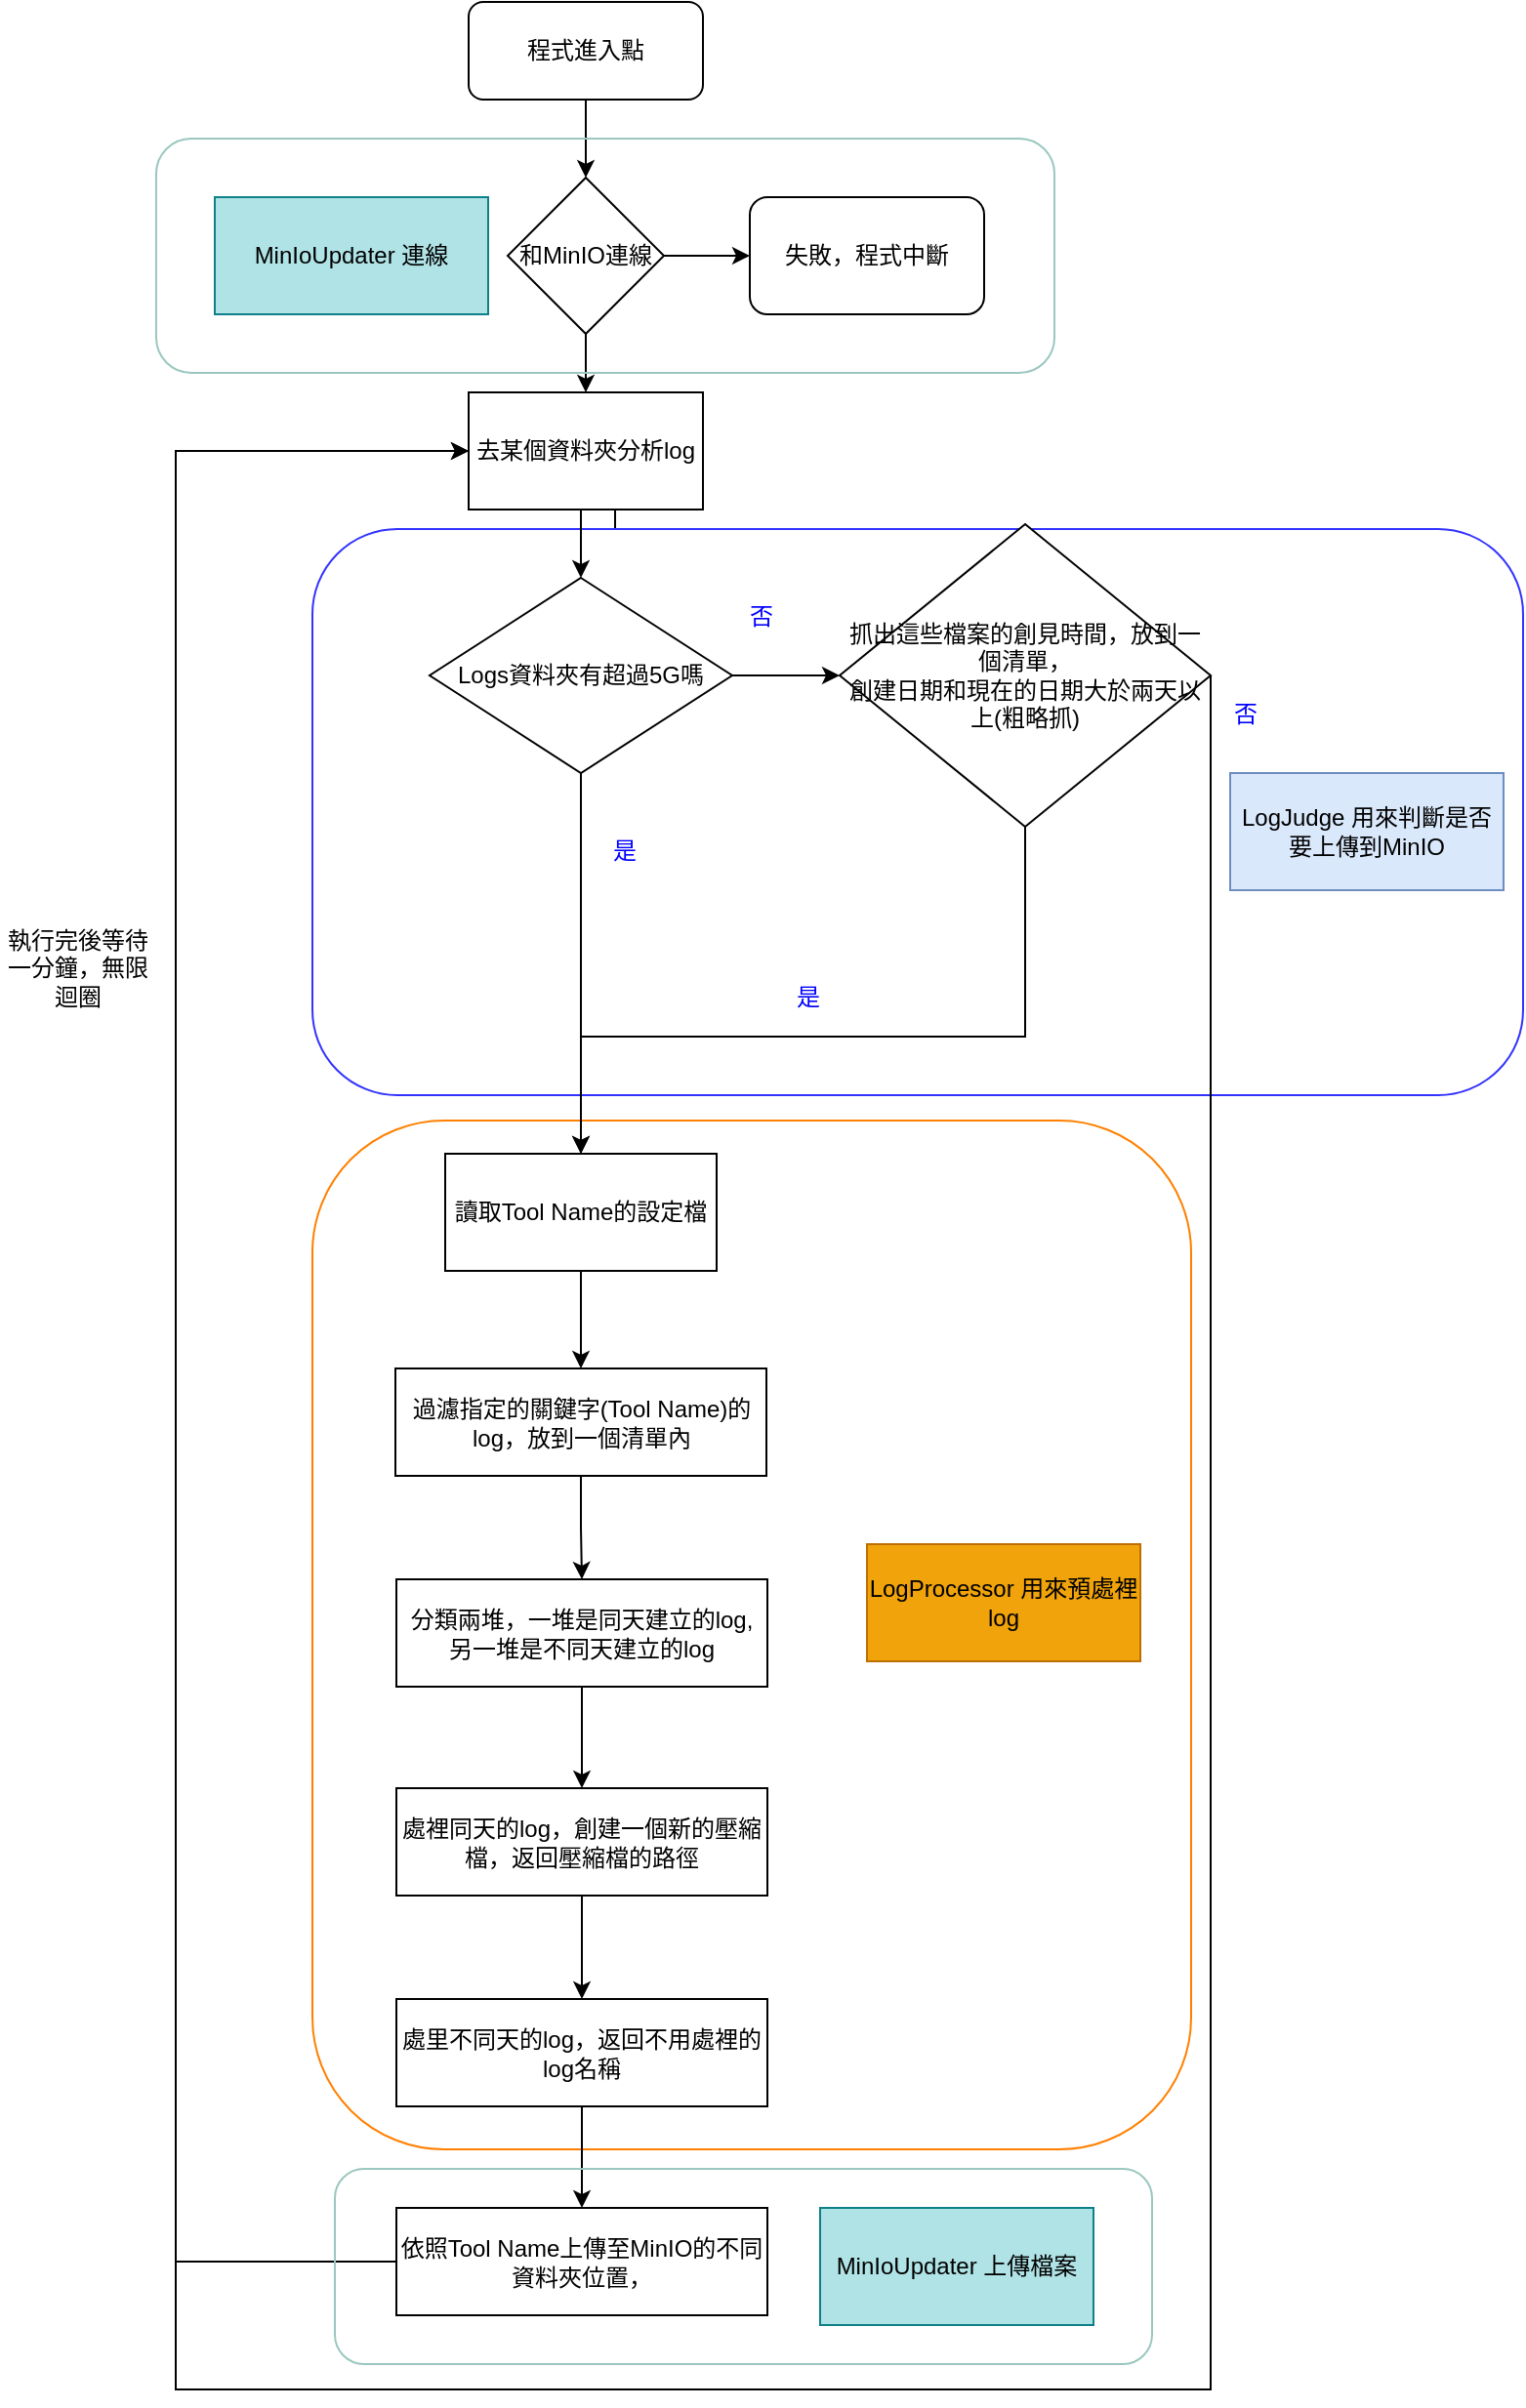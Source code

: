 <mxfile version="20.7.4" type="device"><diagram id="bmcyq10B7S1Xy-x4QKBW" name="第 1 页"><mxGraphModel dx="1086" dy="617" grid="1" gridSize="10" guides="1" tooltips="1" connect="1" arrows="1" fold="1" page="1" pageScale="1" pageWidth="827" pageHeight="1169" math="0" shadow="0"><root><mxCell id="0"/><mxCell id="1" parent="0"/><mxCell id="OcOeoNULI_Rz9cVZOlyY-70" value="" style="rounded=1;whiteSpace=wrap;html=1;fillColor=none;strokeColor=#FF8000;fontColor=#0000FF;" vertex="1" parent="1"><mxGeometry x="190" y="643" width="450" height="527" as="geometry"/></mxCell><mxCell id="OcOeoNULI_Rz9cVZOlyY-78" style="edgeStyle=orthogonalEdgeStyle;rounded=0;orthogonalLoop=1;jettySize=auto;html=1;exitX=0.25;exitY=0;exitDx=0;exitDy=0;fontColor=#0000FF;" edge="1" parent="1" source="OcOeoNULI_Rz9cVZOlyY-43" target="OcOeoNULI_Rz9cVZOlyY-5"><mxGeometry relative="1" as="geometry"/></mxCell><mxCell id="OcOeoNULI_Rz9cVZOlyY-43" value="" style="rounded=1;whiteSpace=wrap;html=1;fillColor=none;strokeColor=#3333FF;fontColor=#0000FF;" vertex="1" parent="1"><mxGeometry x="190" y="340" width="620" height="290" as="geometry"/></mxCell><mxCell id="OcOeoNULI_Rz9cVZOlyY-3" style="edgeStyle=orthogonalEdgeStyle;rounded=0;orthogonalLoop=1;jettySize=auto;html=1;exitX=0.5;exitY=1;exitDx=0;exitDy=0;entryX=0.5;entryY=0;entryDx=0;entryDy=0;" edge="1" parent="1" source="OcOeoNULI_Rz9cVZOlyY-1" target="OcOeoNULI_Rz9cVZOlyY-2"><mxGeometry relative="1" as="geometry"/></mxCell><mxCell id="OcOeoNULI_Rz9cVZOlyY-1" value="程式進入點" style="rounded=1;whiteSpace=wrap;html=1;" vertex="1" parent="1"><mxGeometry x="270" y="70" width="120" height="50" as="geometry"/></mxCell><mxCell id="OcOeoNULI_Rz9cVZOlyY-6" style="edgeStyle=orthogonalEdgeStyle;rounded=0;orthogonalLoop=1;jettySize=auto;html=1;exitX=0.5;exitY=1;exitDx=0;exitDy=0;entryX=0.5;entryY=0;entryDx=0;entryDy=0;" edge="1" parent="1" source="OcOeoNULI_Rz9cVZOlyY-2" target="OcOeoNULI_Rz9cVZOlyY-5"><mxGeometry relative="1" as="geometry"/></mxCell><mxCell id="OcOeoNULI_Rz9cVZOlyY-7" style="edgeStyle=orthogonalEdgeStyle;rounded=0;orthogonalLoop=1;jettySize=auto;html=1;exitX=1;exitY=0.5;exitDx=0;exitDy=0;" edge="1" parent="1" source="OcOeoNULI_Rz9cVZOlyY-2" target="OcOeoNULI_Rz9cVZOlyY-4"><mxGeometry relative="1" as="geometry"/></mxCell><mxCell id="OcOeoNULI_Rz9cVZOlyY-2" value="和MinIO連線" style="rhombus;whiteSpace=wrap;html=1;" vertex="1" parent="1"><mxGeometry x="290" y="160" width="80" height="80" as="geometry"/></mxCell><mxCell id="OcOeoNULI_Rz9cVZOlyY-4" value="失敗，程式中斷" style="rounded=1;whiteSpace=wrap;html=1;" vertex="1" parent="1"><mxGeometry x="414" y="170" width="120" height="60" as="geometry"/></mxCell><mxCell id="OcOeoNULI_Rz9cVZOlyY-38" style="edgeStyle=orthogonalEdgeStyle;rounded=0;orthogonalLoop=1;jettySize=auto;html=1;exitX=0.5;exitY=1;exitDx=0;exitDy=0;entryX=0.5;entryY=0;entryDx=0;entryDy=0;" edge="1" parent="1" source="OcOeoNULI_Rz9cVZOlyY-5" target="OcOeoNULI_Rz9cVZOlyY-21"><mxGeometry relative="1" as="geometry"/></mxCell><mxCell id="OcOeoNULI_Rz9cVZOlyY-5" value="去某個資料夾分析log" style="rounded=0;whiteSpace=wrap;html=1;" vertex="1" parent="1"><mxGeometry x="270" y="270" width="120" height="60" as="geometry"/></mxCell><mxCell id="OcOeoNULI_Rz9cVZOlyY-24" style="edgeStyle=orthogonalEdgeStyle;rounded=0;orthogonalLoop=1;jettySize=auto;html=1;exitX=1;exitY=0.5;exitDx=0;exitDy=0;entryX=0;entryY=0.5;entryDx=0;entryDy=0;" edge="1" parent="1" source="OcOeoNULI_Rz9cVZOlyY-21" target="OcOeoNULI_Rz9cVZOlyY-45"><mxGeometry relative="1" as="geometry"><mxPoint x="447.5" y="415" as="targetPoint"/></mxGeometry></mxCell><mxCell id="OcOeoNULI_Rz9cVZOlyY-39" style="edgeStyle=orthogonalEdgeStyle;rounded=0;orthogonalLoop=1;jettySize=auto;html=1;exitX=0.5;exitY=1;exitDx=0;exitDy=0;entryX=0.5;entryY=0;entryDx=0;entryDy=0;" edge="1" parent="1" source="OcOeoNULI_Rz9cVZOlyY-21" target="OcOeoNULI_Rz9cVZOlyY-37"><mxGeometry relative="1" as="geometry"/></mxCell><mxCell id="OcOeoNULI_Rz9cVZOlyY-21" value="Logs資料夾有超過5G嗎" style="rhombus;whiteSpace=wrap;html=1;" vertex="1" parent="1"><mxGeometry x="250" y="365" width="155" height="100" as="geometry"/></mxCell><mxCell id="OcOeoNULI_Rz9cVZOlyY-28" style="edgeStyle=orthogonalEdgeStyle;rounded=0;orthogonalLoop=1;jettySize=auto;html=1;exitX=0;exitY=0.5;exitDx=0;exitDy=0;entryX=0;entryY=0.5;entryDx=0;entryDy=0;" edge="1" parent="1" source="OcOeoNULI_Rz9cVZOlyY-26" target="OcOeoNULI_Rz9cVZOlyY-5"><mxGeometry relative="1" as="geometry"><mxPoint x="270" y="560.0" as="targetPoint"/><Array as="points"><mxPoint x="120" y="1227"/><mxPoint x="120" y="300"/></Array></mxGeometry></mxCell><mxCell id="OcOeoNULI_Rz9cVZOlyY-26" value="依照Tool Name上傳至MinIO的不同資料夾位置，" style="rounded=0;whiteSpace=wrap;html=1;" vertex="1" parent="1"><mxGeometry x="233" y="1200" width="190" height="55" as="geometry"/></mxCell><mxCell id="OcOeoNULI_Rz9cVZOlyY-29" value="執行完後等待一分鐘，無限迴圈" style="text;html=1;strokeColor=none;fillColor=none;align=center;verticalAlign=middle;whiteSpace=wrap;rounded=0;" vertex="1" parent="1"><mxGeometry x="30" y="535" width="80" height="60" as="geometry"/></mxCell><mxCell id="OcOeoNULI_Rz9cVZOlyY-60" style="edgeStyle=orthogonalEdgeStyle;rounded=0;orthogonalLoop=1;jettySize=auto;html=1;exitX=0.5;exitY=1;exitDx=0;exitDy=0;entryX=0.5;entryY=0;entryDx=0;entryDy=0;fontColor=#0000FF;" edge="1" parent="1" source="OcOeoNULI_Rz9cVZOlyY-35" target="OcOeoNULI_Rz9cVZOlyY-62"><mxGeometry relative="1" as="geometry"><mxPoint x="327.5" y="850" as="targetPoint"/></mxGeometry></mxCell><mxCell id="OcOeoNULI_Rz9cVZOlyY-35" value="過濾指定的關鍵字(Tool Name)的log，放到一個清單內" style="rounded=0;whiteSpace=wrap;html=1;" vertex="1" parent="1"><mxGeometry x="232.5" y="770" width="190" height="55" as="geometry"/></mxCell><mxCell id="OcOeoNULI_Rz9cVZOlyY-36" style="edgeStyle=orthogonalEdgeStyle;rounded=0;orthogonalLoop=1;jettySize=auto;html=1;exitX=0.5;exitY=1;exitDx=0;exitDy=0;entryX=0.5;entryY=0;entryDx=0;entryDy=0;" edge="1" parent="1" source="OcOeoNULI_Rz9cVZOlyY-37" target="OcOeoNULI_Rz9cVZOlyY-35"><mxGeometry relative="1" as="geometry"><mxPoint x="327.5" y="755" as="targetPoint"/></mxGeometry></mxCell><mxCell id="OcOeoNULI_Rz9cVZOlyY-37" value="讀取Tool Name的設定檔" style="rounded=0;whiteSpace=wrap;html=1;" vertex="1" parent="1"><mxGeometry x="258" y="660" width="139" height="60" as="geometry"/></mxCell><mxCell id="OcOeoNULI_Rz9cVZOlyY-44" value="&lt;font&gt;LogJudge 用來判斷是否要上傳到MinIO&lt;/font&gt;" style="text;html=1;strokeColor=#6c8ebf;fillColor=#dae8fc;align=center;verticalAlign=middle;whiteSpace=wrap;rounded=0;" vertex="1" parent="1"><mxGeometry x="660" y="465" width="140" height="60" as="geometry"/></mxCell><mxCell id="OcOeoNULI_Rz9cVZOlyY-54" style="edgeStyle=orthogonalEdgeStyle;rounded=0;orthogonalLoop=1;jettySize=auto;html=1;exitX=1;exitY=0.5;exitDx=0;exitDy=0;entryX=0;entryY=0.5;entryDx=0;entryDy=0;fontColor=#0000FF;" edge="1" parent="1" source="OcOeoNULI_Rz9cVZOlyY-45" target="OcOeoNULI_Rz9cVZOlyY-5"><mxGeometry relative="1" as="geometry"><mxPoint x="650" y="617.48" as="sourcePoint"/><mxPoint x="270" y="502.48" as="targetPoint"/><Array as="points"><mxPoint x="650" y="1293"/><mxPoint x="120" y="1293"/><mxPoint x="120" y="300"/></Array></mxGeometry></mxCell><mxCell id="OcOeoNULI_Rz9cVZOlyY-56" style="edgeStyle=orthogonalEdgeStyle;rounded=0;orthogonalLoop=1;jettySize=auto;html=1;exitX=0.5;exitY=1;exitDx=0;exitDy=0;entryX=0.5;entryY=0;entryDx=0;entryDy=0;fontColor=#0000FF;" edge="1" parent="1" source="OcOeoNULI_Rz9cVZOlyY-45" target="OcOeoNULI_Rz9cVZOlyY-37"><mxGeometry relative="1" as="geometry"><Array as="points"><mxPoint x="555" y="600"/><mxPoint x="328" y="600"/></Array></mxGeometry></mxCell><mxCell id="OcOeoNULI_Rz9cVZOlyY-45" value="抓出這些檔案的創見時間，放到一個清單，&lt;br style=&quot;border-color: var(--border-color);&quot;&gt;創建日期和現在的日期大於兩天以上(粗略抓)" style="rhombus;whiteSpace=wrap;html=1;" vertex="1" parent="1"><mxGeometry x="460" y="337.5" width="190" height="155" as="geometry"/></mxCell><mxCell id="OcOeoNULI_Rz9cVZOlyY-49" value="是" style="text;html=1;strokeColor=none;fillColor=none;align=center;verticalAlign=middle;whiteSpace=wrap;rounded=0;fontColor=#0000FF;" vertex="1" parent="1"><mxGeometry x="414" y="565" width="60" height="30" as="geometry"/></mxCell><mxCell id="OcOeoNULI_Rz9cVZOlyY-50" value="否" style="text;html=1;strokeColor=none;fillColor=none;align=center;verticalAlign=middle;whiteSpace=wrap;rounded=0;fontColor=#0000FF;" vertex="1" parent="1"><mxGeometry x="637.5" y="420" width="60" height="30" as="geometry"/></mxCell><mxCell id="OcOeoNULI_Rz9cVZOlyY-51" value="是" style="text;html=1;strokeColor=none;fillColor=none;align=center;verticalAlign=middle;whiteSpace=wrap;rounded=0;fontColor=#0000FF;" vertex="1" parent="1"><mxGeometry x="320" y="490" width="60" height="30" as="geometry"/></mxCell><mxCell id="OcOeoNULI_Rz9cVZOlyY-53" value="否" style="text;html=1;strokeColor=none;fillColor=none;align=center;verticalAlign=middle;whiteSpace=wrap;rounded=0;fontColor=#0000FF;" vertex="1" parent="1"><mxGeometry x="390" y="370" width="60" height="30" as="geometry"/></mxCell><mxCell id="OcOeoNULI_Rz9cVZOlyY-66" style="edgeStyle=orthogonalEdgeStyle;rounded=0;orthogonalLoop=1;jettySize=auto;html=1;exitX=0.5;exitY=1;exitDx=0;exitDy=0;entryX=0.5;entryY=0;entryDx=0;entryDy=0;fontColor=#0000FF;" edge="1" parent="1" source="OcOeoNULI_Rz9cVZOlyY-62" target="OcOeoNULI_Rz9cVZOlyY-64"><mxGeometry relative="1" as="geometry"/></mxCell><mxCell id="OcOeoNULI_Rz9cVZOlyY-62" value="分類兩堆，一堆是同天建立的log, 另一堆是不同天建立的log" style="rounded=0;whiteSpace=wrap;html=1;" vertex="1" parent="1"><mxGeometry x="233" y="878" width="190" height="55" as="geometry"/></mxCell><mxCell id="OcOeoNULI_Rz9cVZOlyY-67" style="edgeStyle=orthogonalEdgeStyle;rounded=0;orthogonalLoop=1;jettySize=auto;html=1;exitX=0.5;exitY=1;exitDx=0;exitDy=0;entryX=0.5;entryY=0;entryDx=0;entryDy=0;fontColor=#0000FF;" edge="1" parent="1" source="OcOeoNULI_Rz9cVZOlyY-64" target="OcOeoNULI_Rz9cVZOlyY-65"><mxGeometry relative="1" as="geometry"/></mxCell><mxCell id="OcOeoNULI_Rz9cVZOlyY-64" value="處裡同天的log，創建一個新的壓縮檔，返回壓縮檔的路徑" style="rounded=0;whiteSpace=wrap;html=1;" vertex="1" parent="1"><mxGeometry x="233" y="985" width="190" height="55" as="geometry"/></mxCell><mxCell id="OcOeoNULI_Rz9cVZOlyY-68" style="edgeStyle=orthogonalEdgeStyle;rounded=0;orthogonalLoop=1;jettySize=auto;html=1;exitX=0.5;exitY=1;exitDx=0;exitDy=0;entryX=0.5;entryY=0;entryDx=0;entryDy=0;fontColor=#0000FF;" edge="1" parent="1" source="OcOeoNULI_Rz9cVZOlyY-65" target="OcOeoNULI_Rz9cVZOlyY-26"><mxGeometry relative="1" as="geometry"/></mxCell><mxCell id="OcOeoNULI_Rz9cVZOlyY-65" value="處里不同天的log，返回不用處裡的log名稱" style="rounded=0;whiteSpace=wrap;html=1;" vertex="1" parent="1"><mxGeometry x="233" y="1093" width="190" height="55" as="geometry"/></mxCell><mxCell id="OcOeoNULI_Rz9cVZOlyY-69" value="&lt;font&gt;LogProcessor 用來預處裡log&lt;/font&gt;&lt;span style=&quot;color: rgba(0, 0, 0, 0); font-family: monospace; font-size: 0px; text-align: start;&quot;&gt;%3CmxGraphModel%3E%3Croot%3E%3CmxCell%20id%3D%220%22%2F%3E%3CmxCell%20id%3D%221%22%20parent%3D%220%22%2F%3E%3CmxCell%20id%3D%222%22%20value%3D%22%22%20style%3D%22rounded%3D1%3BwhiteSpace%3Dwrap%3Bhtml%3D1%3BfillColor%3Dnone%3BstrokeColor%3D%233333FF%3BfontColor%3D%230000FF%3B%22%20vertex%3D%221%22%20parent%3D%221%22%3E%3CmxGeometry%20x%3D%22190%22%20y%3D%22340%22%20width%3D%22620%22%20height%3D%22290%22%20as%3D%22geometry%22%2F%3E%3C%2FmxCell%3E%3C%2Froot%3E%3C%2FmxGraphModel%3E&lt;/span&gt;" style="text;html=1;strokeColor=#BD7000;fillColor=#f0a30a;align=center;verticalAlign=middle;whiteSpace=wrap;rounded=0;fontColor=#000000;" vertex="1" parent="1"><mxGeometry x="474" y="860" width="140" height="60" as="geometry"/></mxCell><mxCell id="OcOeoNULI_Rz9cVZOlyY-73" value="MinIoUpdater 上傳檔案" style="text;html=1;strokeColor=#0e8088;fillColor=#b0e3e6;align=center;verticalAlign=middle;whiteSpace=wrap;rounded=0;" vertex="1" parent="1"><mxGeometry x="450" y="1200" width="140" height="60" as="geometry"/></mxCell><mxCell id="OcOeoNULI_Rz9cVZOlyY-75" value="MinIoUpdater 連線" style="text;html=1;strokeColor=#0e8088;fillColor=#b0e3e6;align=center;verticalAlign=middle;whiteSpace=wrap;rounded=0;" vertex="1" parent="1"><mxGeometry x="140" y="170" width="140" height="60" as="geometry"/></mxCell><mxCell id="OcOeoNULI_Rz9cVZOlyY-77" value="" style="rounded=1;whiteSpace=wrap;html=1;fillColor=none;strokeColor=#9AC7BF;fontColor=#0000FF;" vertex="1" parent="1"><mxGeometry x="110" y="140" width="460" height="120" as="geometry"/></mxCell><mxCell id="OcOeoNULI_Rz9cVZOlyY-79" value="" style="rounded=1;whiteSpace=wrap;html=1;fillColor=none;strokeColor=#9AC7BF;fontColor=#0000FF;" vertex="1" parent="1"><mxGeometry x="201.5" y="1180" width="418.5" height="100" as="geometry"/></mxCell></root></mxGraphModel></diagram></mxfile>